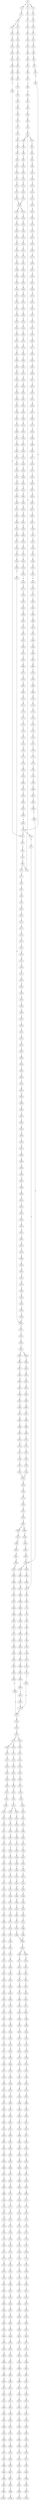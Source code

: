 strict digraph  {
	S0 -> S1 [ label = T ];
	S0 -> S2 [ label = C ];
	S0 -> S3 [ label = G ];
	S1 -> S4 [ label = C ];
	S2 -> S5 [ label = C ];
	S3 -> S6 [ label = C ];
	S4 -> S7 [ label = G ];
	S5 -> S8 [ label = G ];
	S6 -> S9 [ label = G ];
	S7 -> S10 [ label = T ];
	S8 -> S11 [ label = C ];
	S8 -> S12 [ label = T ];
	S9 -> S13 [ label = C ];
	S10 -> S14 [ label = A ];
	S11 -> S15 [ label = A ];
	S12 -> S16 [ label = A ];
	S13 -> S17 [ label = A ];
	S14 -> S18 [ label = C ];
	S15 -> S19 [ label = C ];
	S16 -> S20 [ label = C ];
	S17 -> S21 [ label = C ];
	S18 -> S22 [ label = T ];
	S19 -> S23 [ label = G ];
	S20 -> S24 [ label = G ];
	S21 -> S25 [ label = G ];
	S22 -> S26 [ label = T ];
	S23 -> S27 [ label = T ];
	S24 -> S28 [ label = T ];
	S25 -> S29 [ label = T ];
	S26 -> S30 [ label = C ];
	S27 -> S31 [ label = C ];
	S28 -> S32 [ label = C ];
	S29 -> S33 [ label = C ];
	S30 -> S34 [ label = A ];
	S31 -> S35 [ label = G ];
	S32 -> S36 [ label = C ];
	S33 -> S37 [ label = C ];
	S34 -> S38 [ label = A ];
	S35 -> S39 [ label = A ];
	S36 -> S40 [ label = A ];
	S37 -> S41 [ label = A ];
	S38 -> S42 [ label = G ];
	S39 -> S43 [ label = G ];
	S40 -> S44 [ label = G ];
	S41 -> S45 [ label = G ];
	S42 -> S46 [ label = C ];
	S43 -> S47 [ label = C ];
	S44 -> S48 [ label = C ];
	S45 -> S49 [ label = C ];
	S46 -> S50 [ label = G ];
	S47 -> S51 [ label = G ];
	S48 -> S52 [ label = G ];
	S49 -> S53 [ label = T ];
	S49 -> S52 [ label = G ];
	S50 -> S54 [ label = A ];
	S51 -> S55 [ label = A ];
	S52 -> S56 [ label = A ];
	S53 -> S57 [ label = T ];
	S54 -> S58 [ label = G ];
	S55 -> S59 [ label = G ];
	S56 -> S60 [ label = G ];
	S57 -> S61 [ label = C ];
	S58 -> S62 [ label = T ];
	S59 -> S63 [ label = T ];
	S60 -> S64 [ label = T ];
	S61 -> S65 [ label = A ];
	S62 -> S66 [ label = C ];
	S63 -> S67 [ label = C ];
	S64 -> S68 [ label = C ];
	S65 -> S69 [ label = C ];
	S66 -> S70 [ label = C ];
	S67 -> S71 [ label = G ];
	S68 -> S72 [ label = C ];
	S68 -> S73 [ label = T ];
	S69 -> S74 [ label = G ];
	S70 -> S75 [ label = C ];
	S71 -> S76 [ label = A ];
	S72 -> S75 [ label = C ];
	S73 -> S77 [ label = C ];
	S74 -> S78 [ label = C ];
	S75 -> S79 [ label = T ];
	S75 -> S80 [ label = G ];
	S76 -> S81 [ label = A ];
	S77 -> S82 [ label = G ];
	S78 -> S83 [ label = C ];
	S79 -> S84 [ label = C ];
	S80 -> S85 [ label = C ];
	S81 -> S86 [ label = C ];
	S82 -> S87 [ label = T ];
	S83 -> S88 [ label = C ];
	S84 -> S89 [ label = C ];
	S85 -> S90 [ label = C ];
	S86 -> S91 [ label = C ];
	S87 -> S92 [ label = C ];
	S88 -> S93 [ label = T ];
	S89 -> S94 [ label = G ];
	S90 -> S95 [ label = T ];
	S91 -> S96 [ label = T ];
	S92 -> S97 [ label = T ];
	S93 -> S98 [ label = T ];
	S94 -> S99 [ label = G ];
	S95 -> S100 [ label = G ];
	S96 -> S101 [ label = G ];
	S97 -> S102 [ label = G ];
	S98 -> S103 [ label = C ];
	S99 -> S104 [ label = T ];
	S100 -> S105 [ label = T ];
	S101 -> S106 [ label = T ];
	S102 -> S107 [ label = T ];
	S103 -> S108 [ label = A ];
	S104 -> S109 [ label = C ];
	S105 -> S110 [ label = C ];
	S106 -> S111 [ label = C ];
	S107 -> S112 [ label = T ];
	S108 -> S113 [ label = T ];
	S109 -> S114 [ label = T ];
	S110 -> S115 [ label = G ];
	S111 -> S116 [ label = G ];
	S112 -> S117 [ label = C ];
	S113 -> S118 [ label = C ];
	S114 -> S119 [ label = G ];
	S115 -> S120 [ label = C ];
	S116 -> S121 [ label = C ];
	S117 -> S122 [ label = C ];
	S118 -> S123 [ label = C ];
	S119 -> S124 [ label = G ];
	S120 -> S125 [ label = G ];
	S121 -> S126 [ label = G ];
	S122 -> S127 [ label = G ];
	S123 -> S128 [ label = A ];
	S124 -> S129 [ label = A ];
	S125 -> S130 [ label = C ];
	S126 -> S130 [ label = C ];
	S127 -> S131 [ label = T ];
	S128 -> S132 [ label = G ];
	S129 -> S133 [ label = G ];
	S130 -> S134 [ label = G ];
	S130 -> S135 [ label = A ];
	S131 -> S136 [ label = G ];
	S132 -> S137 [ label = A ];
	S133 -> S138 [ label = G ];
	S134 -> S139 [ label = A ];
	S135 -> S140 [ label = A ];
	S136 -> S141 [ label = G ];
	S137 -> S142 [ label = A ];
	S138 -> S143 [ label = G ];
	S139 -> S144 [ label = G ];
	S140 -> S145 [ label = C ];
	S141 -> S146 [ label = C ];
	S142 -> S147 [ label = C ];
	S143 -> S148 [ label = T ];
	S144 -> S149 [ label = C ];
	S145 -> S150 [ label = C ];
	S146 -> S151 [ label = C ];
	S147 -> S152 [ label = C ];
	S148 -> S153 [ label = G ];
	S149 -> S154 [ label = A ];
	S150 -> S155 [ label = C ];
	S151 -> S156 [ label = C ];
	S152 -> S157 [ label = A ];
	S152 -> S158 [ label = G ];
	S153 -> S159 [ label = T ];
	S154 -> S160 [ label = G ];
	S155 -> S161 [ label = G ];
	S156 -> S162 [ label = G ];
	S157 -> S163 [ label = G ];
	S157 -> S164 [ label = C ];
	S158 -> S165 [ label = G ];
	S159 -> S166 [ label = T ];
	S160 -> S167 [ label = T ];
	S161 -> S168 [ label = T ];
	S162 -> S169 [ label = T ];
	S163 -> S170 [ label = A ];
	S164 -> S171 [ label = C ];
	S165 -> S172 [ label = A ];
	S166 -> S173 [ label = C ];
	S167 -> S174 [ label = G ];
	S168 -> S175 [ label = A ];
	S169 -> S176 [ label = C ];
	S170 -> S177 [ label = C ];
	S171 -> S178 [ label = A ];
	S172 -> S179 [ label = C ];
	S173 -> S180 [ label = C ];
	S174 -> S181 [ label = C ];
	S175 -> S182 [ label = C ];
	S176 -> S183 [ label = C ];
	S177 -> S184 [ label = T ];
	S178 -> S185 [ label = C ];
	S179 -> S186 [ label = G ];
	S180 -> S187 [ label = A ];
	S181 -> S188 [ label = A ];
	S182 -> S189 [ label = A ];
	S183 -> S190 [ label = A ];
	S184 -> S191 [ label = C ];
	S185 -> S192 [ label = C ];
	S186 -> S193 [ label = C ];
	S187 -> S194 [ label = G ];
	S188 -> S195 [ label = A ];
	S189 -> S196 [ label = G ];
	S190 -> S197 [ label = G ];
	S191 -> S198 [ label = C ];
	S192 -> S199 [ label = C ];
	S193 -> S200 [ label = C ];
	S194 -> S201 [ label = C ];
	S195 -> S202 [ label = C ];
	S196 -> S203 [ label = C ];
	S197 -> S204 [ label = T ];
	S198 -> S205 [ label = C ];
	S199 -> S206 [ label = C ];
	S200 -> S207 [ label = C ];
	S201 -> S208 [ label = A ];
	S202 -> S209 [ label = A ];
	S203 -> S210 [ label = A ];
	S204 -> S211 [ label = A ];
	S205 -> S212 [ label = A ];
	S206 -> S213 [ label = T ];
	S207 -> S214 [ label = A ];
	S208 -> S215 [ label = G ];
	S209 -> S216 [ label = G ];
	S210 -> S217 [ label = G ];
	S211 -> S218 [ label = G ];
	S212 -> S219 [ label = T ];
	S213 -> S220 [ label = T ];
	S214 -> S221 [ label = T ];
	S215 -> S222 [ label = A ];
	S216 -> S223 [ label = C ];
	S217 -> S224 [ label = G ];
	S218 -> S225 [ label = C ];
	S219 -> S226 [ label = C ];
	S220 -> S227 [ label = C ];
	S221 -> S228 [ label = C ];
	S222 -> S229 [ label = T ];
	S223 -> S230 [ label = T ];
	S224 -> S231 [ label = T ];
	S225 -> S232 [ label = T ];
	S226 -> S233 [ label = T ];
	S227 -> S234 [ label = C ];
	S227 -> S235 [ label = G ];
	S228 -> S236 [ label = G ];
	S229 -> S237 [ label = A ];
	S230 -> S238 [ label = A ];
	S231 -> S239 [ label = G ];
	S232 -> S240 [ label = C ];
	S233 -> S241 [ label = G ];
	S234 -> S242 [ label = T ];
	S235 -> S243 [ label = A ];
	S236 -> S244 [ label = T ];
	S237 -> S245 [ label = A ];
	S238 -> S246 [ label = C ];
	S239 -> S247 [ label = C ];
	S240 -> S248 [ label = C ];
	S241 -> S249 [ label = C ];
	S242 -> S250 [ label = G ];
	S243 -> S251 [ label = T ];
	S244 -> S252 [ label = C ];
	S245 -> S253 [ label = A ];
	S246 -> S254 [ label = G ];
	S247 -> S255 [ label = A ];
	S248 -> S256 [ label = A ];
	S249 -> S257 [ label = C ];
	S250 -> S258 [ label = T ];
	S251 -> S259 [ label = C ];
	S252 -> S260 [ label = C ];
	S253 -> S261 [ label = A ];
	S254 -> S262 [ label = A ];
	S255 -> S263 [ label = C ];
	S256 -> S264 [ label = C ];
	S257 -> S265 [ label = A ];
	S258 -> S266 [ label = C ];
	S259 -> S267 [ label = G ];
	S260 -> S268 [ label = T ];
	S261 -> S269 [ label = A ];
	S262 -> S270 [ label = G ];
	S263 -> S271 [ label = G ];
	S264 -> S272 [ label = C ];
	S265 -> S273 [ label = G ];
	S266 -> S274 [ label = C ];
	S267 -> S275 [ label = T ];
	S268 -> S276 [ label = C ];
	S269 -> S277 [ label = C ];
	S270 -> S278 [ label = A ];
	S271 -> S279 [ label = C ];
	S272 -> S280 [ label = G ];
	S273 -> S281 [ label = T ];
	S274 -> S282 [ label = T ];
	S275 -> S283 [ label = T ];
	S276 -> S284 [ label = T ];
	S277 -> S285 [ label = T ];
	S278 -> S286 [ label = A ];
	S279 -> S287 [ label = G ];
	S280 -> S288 [ label = G ];
	S281 -> S289 [ label = C ];
	S282 -> S290 [ label = T ];
	S283 -> S291 [ label = T ];
	S284 -> S292 [ label = T ];
	S285 -> S293 [ label = T ];
	S286 -> S294 [ label = C ];
	S287 -> S295 [ label = G ];
	S288 -> S296 [ label = A ];
	S289 -> S297 [ label = G ];
	S290 -> S298 [ label = G ];
	S291 -> S299 [ label = G ];
	S292 -> S300 [ label = C ];
	S293 -> S301 [ label = T ];
	S294 -> S302 [ label = T ];
	S295 -> S303 [ label = T ];
	S296 -> S304 [ label = C ];
	S297 -> S305 [ label = T ];
	S298 -> S306 [ label = T ];
	S299 -> S307 [ label = T ];
	S300 -> S308 [ label = T ];
	S301 -> S309 [ label = G ];
	S302 -> S310 [ label = G ];
	S303 -> S311 [ label = G ];
	S304 -> S312 [ label = G ];
	S305 -> S313 [ label = A ];
	S306 -> S314 [ label = A ];
	S307 -> S315 [ label = A ];
	S308 -> S316 [ label = C ];
	S309 -> S317 [ label = C ];
	S310 -> S318 [ label = G ];
	S311 -> S319 [ label = C ];
	S312 -> S320 [ label = T ];
	S313 -> S321 [ label = A ];
	S314 -> S322 [ label = G ];
	S315 -> S323 [ label = G ];
	S316 -> S324 [ label = G ];
	S317 -> S325 [ label = C ];
	S318 -> S326 [ label = C ];
	S319 -> S327 [ label = C ];
	S320 -> S328 [ label = C ];
	S321 -> S329 [ label = G ];
	S322 -> S330 [ label = G ];
	S323 -> S331 [ label = G ];
	S324 -> S332 [ label = G ];
	S325 -> S333 [ label = G ];
	S326 -> S334 [ label = G ];
	S327 -> S335 [ label = G ];
	S328 -> S336 [ label = G ];
	S329 -> S337 [ label = A ];
	S330 -> S338 [ label = A ];
	S331 -> S339 [ label = A ];
	S332 -> S340 [ label = A ];
	S333 -> S341 [ label = T ];
	S334 -> S342 [ label = C ];
	S335 -> S343 [ label = C ];
	S336 -> S344 [ label = T ];
	S337 -> S345 [ label = C ];
	S338 -> S346 [ label = G ];
	S339 -> S347 [ label = A ];
	S340 -> S348 [ label = G ];
	S341 -> S349 [ label = A ];
	S342 -> S350 [ label = A ];
	S343 -> S351 [ label = A ];
	S344 -> S352 [ label = G ];
	S345 -> S353 [ label = G ];
	S346 -> S354 [ label = A ];
	S347 -> S355 [ label = A ];
	S348 -> S356 [ label = A ];
	S349 -> S357 [ label = G ];
	S350 -> S358 [ label = G ];
	S351 -> S359 [ label = A ];
	S352 -> S360 [ label = A ];
	S353 -> S361 [ label = G ];
	S354 -> S362 [ label = G ];
	S355 -> S363 [ label = G ];
	S356 -> S364 [ label = G ];
	S357 -> S365 [ label = C ];
	S358 -> S366 [ label = C ];
	S359 -> S367 [ label = C ];
	S360 -> S368 [ label = C ];
	S361 -> S369 [ label = C ];
	S362 -> S370 [ label = G ];
	S363 -> S371 [ label = G ];
	S364 -> S372 [ label = G ];
	S365 -> S373 [ label = C ];
	S366 -> S374 [ label = G ];
	S367 -> S375 [ label = C ];
	S368 -> S376 [ label = C ];
	S369 -> S377 [ label = T ];
	S370 -> S378 [ label = T ];
	S371 -> S379 [ label = T ];
	S372 -> S380 [ label = T ];
	S373 -> S381 [ label = G ];
	S374 -> S382 [ label = G ];
	S375 -> S383 [ label = A ];
	S376 -> S384 [ label = G ];
	S377 -> S385 [ label = C ];
	S378 -> S386 [ label = C ];
	S379 -> S387 [ label = C ];
	S380 -> S388 [ label = C ];
	S381 -> S389 [ label = G ];
	S382 -> S390 [ label = G ];
	S383 -> S391 [ label = G ];
	S384 -> S392 [ label = G ];
	S385 -> S393 [ label = T ];
	S386 -> S394 [ label = C ];
	S387 -> S395 [ label = C ];
	S388 -> S394 [ label = C ];
	S389 -> S396 [ label = T ];
	S390 -> S397 [ label = T ];
	S391 -> S398 [ label = T ];
	S392 -> S399 [ label = T ];
	S393 -> S400 [ label = C ];
	S394 -> S401 [ label = C ];
	S395 -> S402 [ label = C ];
	S396 -> S403 [ label = G ];
	S397 -> S404 [ label = G ];
	S398 -> S405 [ label = C ];
	S399 -> S406 [ label = C ];
	S400 -> S407 [ label = G ];
	S401 -> S408 [ label = A ];
	S401 -> S409 [ label = G ];
	S402 -> S410 [ label = G ];
	S403 -> S411 [ label = A ];
	S404 -> S412 [ label = C ];
	S405 -> S413 [ label = G ];
	S406 -> S414 [ label = G ];
	S407 -> S415 [ label = A ];
	S408 -> S416 [ label = G ];
	S409 -> S417 [ label = G ];
	S410 -> S418 [ label = A ];
	S411 -> S419 [ label = C ];
	S412 -> S420 [ label = C ];
	S413 -> S421 [ label = C ];
	S414 -> S422 [ label = C ];
	S415 -> S423 [ label = A ];
	S416 -> S424 [ label = A ];
	S417 -> S425 [ label = A ];
	S418 -> S426 [ label = A ];
	S419 -> S427 [ label = G ];
	S420 -> S428 [ label = G ];
	S421 -> S429 [ label = G ];
	S422 -> S430 [ label = G ];
	S423 -> S431 [ label = G ];
	S424 -> S432 [ label = G ];
	S425 -> S433 [ label = G ];
	S426 -> S434 [ label = G ];
	S427 -> S435 [ label = T ];
	S428 -> S436 [ label = C ];
	S429 -> S437 [ label = C ];
	S430 -> S438 [ label = T ];
	S431 -> S439 [ label = T ];
	S432 -> S440 [ label = C ];
	S433 -> S441 [ label = G ];
	S434 -> S442 [ label = T ];
	S435 -> S443 [ label = G ];
	S436 -> S444 [ label = C ];
	S437 -> S445 [ label = A ];
	S438 -> S446 [ label = A ];
	S439 -> S447 [ label = C ];
	S440 -> S448 [ label = C ];
	S441 -> S449 [ label = C ];
	S442 -> S450 [ label = C ];
	S443 -> S451 [ label = G ];
	S444 -> S452 [ label = G ];
	S445 -> S453 [ label = G ];
	S446 -> S454 [ label = G ];
	S447 -> S455 [ label = G ];
	S448 -> S456 [ label = A ];
	S449 -> S457 [ label = G ];
	S450 -> S458 [ label = G ];
	S451 -> S459 [ label = G ];
	S452 -> S460 [ label = G ];
	S453 -> S461 [ label = C ];
	S454 -> S462 [ label = C ];
	S455 -> S463 [ label = C ];
	S456 -> S464 [ label = C ];
	S457 -> S465 [ label = T ];
	S458 -> S466 [ label = A ];
	S459 -> S467 [ label = T ];
	S460 -> S468 [ label = T ];
	S461 -> S469 [ label = C ];
	S462 -> S470 [ label = C ];
	S463 -> S471 [ label = G ];
	S464 -> S472 [ label = G ];
	S465 -> S473 [ label = G ];
	S466 -> S474 [ label = G ];
	S467 -> S475 [ label = A ];
	S468 -> S476 [ label = G ];
	S469 -> S477 [ label = G ];
	S470 -> S478 [ label = G ];
	S471 -> S479 [ label = G ];
	S472 -> S480 [ label = G ];
	S473 -> S481 [ label = G ];
	S474 -> S482 [ label = G ];
	S475 -> S483 [ label = C ];
	S476 -> S484 [ label = G ];
	S477 -> S485 [ label = G ];
	S478 -> S486 [ label = C ];
	S479 -> S487 [ label = C ];
	S480 -> S488 [ label = T ];
	S481 -> S489 [ label = T ];
	S482 -> S490 [ label = T ];
	S483 -> S491 [ label = T ];
	S484 -> S492 [ label = T ];
	S485 -> S493 [ label = T ];
	S486 -> S494 [ label = T ];
	S487 -> S495 [ label = T ];
	S488 -> S496 [ label = T ];
	S489 -> S497 [ label = A ];
	S490 -> S498 [ label = A ];
	S491 -> S499 [ label = A ];
	S492 -> S500 [ label = G ];
	S493 -> S501 [ label = G ];
	S494 -> S502 [ label = G ];
	S495 -> S503 [ label = A ];
	S496 -> S504 [ label = A ];
	S497 -> S505 [ label = T ];
	S498 -> S506 [ label = T ];
	S499 -> S507 [ label = T ];
	S500 -> S508 [ label = G ];
	S501 -> S509 [ label = G ];
	S502 -> S510 [ label = G ];
	S503 -> S511 [ label = T ];
	S504 -> S512 [ label = C ];
	S505 -> S513 [ label = G ];
	S506 -> S514 [ label = A ];
	S507 -> S515 [ label = T ];
	S508 -> S516 [ label = A ];
	S509 -> S517 [ label = A ];
	S510 -> S518 [ label = A ];
	S511 -> S519 [ label = A ];
	S512 -> S520 [ label = T ];
	S513 -> S521 [ label = A ];
	S514 -> S522 [ label = A ];
	S515 -> S523 [ label = G ];
	S516 -> S524 [ label = A ];
	S517 -> S525 [ label = A ];
	S518 -> S526 [ label = A ];
	S519 -> S527 [ label = G ];
	S520 -> S528 [ label = G ];
	S521 -> S529 [ label = G ];
	S522 -> S530 [ label = G ];
	S523 -> S531 [ label = G ];
	S524 -> S532 [ label = C ];
	S525 -> S533 [ label = G ];
	S526 -> S534 [ label = G ];
	S527 -> S535 [ label = T ];
	S528 -> S536 [ label = C ];
	S529 -> S537 [ label = C ];
	S530 -> S538 [ label = T ];
	S531 -> S539 [ label = A ];
	S532 -> S540 [ label = C ];
	S533 -> S541 [ label = A ];
	S534 -> S542 [ label = A ];
	S535 -> S543 [ label = A ];
	S536 -> S544 [ label = A ];
	S537 -> S545 [ label = G ];
	S538 -> S546 [ label = C ];
	S539 -> S547 [ label = A ];
	S540 -> S548 [ label = T ];
	S541 -> S549 [ label = A ];
	S542 -> S550 [ label = A ];
	S543 -> S551 [ label = G ];
	S544 -> S552 [ label = G ];
	S545 -> S553 [ label = G ];
	S546 -> S554 [ label = G ];
	S547 -> S555 [ label = C ];
	S548 -> S556 [ label = C ];
	S549 -> S557 [ label = C ];
	S550 -> S558 [ label = C ];
	S551 -> S559 [ label = C ];
	S552 -> S560 [ label = A ];
	S553 -> S561 [ label = T ];
	S554 -> S562 [ label = T ];
	S555 -> S563 [ label = G ];
	S556 -> S564 [ label = G ];
	S557 -> S565 [ label = G ];
	S558 -> S565 [ label = G ];
	S559 -> S566 [ label = C ];
	S560 -> S567 [ label = C ];
	S561 -> S568 [ label = C ];
	S562 -> S569 [ label = G ];
	S563 -> S570 [ label = G ];
	S564 -> S571 [ label = G ];
	S565 -> S572 [ label = G ];
	S566 -> S573 [ label = G ];
	S567 -> S574 [ label = G ];
	S568 -> S575 [ label = G ];
	S569 -> S576 [ label = G ];
	S570 -> S577 [ label = T ];
	S571 -> S578 [ label = C ];
	S572 -> S579 [ label = C ];
	S573 -> S580 [ label = A ];
	S574 -> S581 [ label = G ];
	S575 -> S582 [ label = C ];
	S576 -> S583 [ label = T ];
	S577 -> S584 [ label = A ];
	S578 -> S585 [ label = A ];
	S579 -> S586 [ label = A ];
	S580 -> S587 [ label = A ];
	S581 -> S588 [ label = A ];
	S582 -> S589 [ label = A ];
	S583 -> S590 [ label = A ];
	S584 -> S591 [ label = C ];
	S585 -> S592 [ label = C ];
	S586 -> S593 [ label = C ];
	S587 -> S594 [ label = A ];
	S588 -> S595 [ label = C ];
	S589 -> S596 [ label = C ];
	S590 -> S597 [ label = C ];
	S591 -> S598 [ label = G ];
	S592 -> S599 [ label = G ];
	S593 -> S600 [ label = C ];
	S593 -> S601 [ label = T ];
	S594 -> S602 [ label = C ];
	S595 -> S603 [ label = A ];
	S596 -> S604 [ label = G ];
	S597 -> S605 [ label = C ];
	S598 -> S606 [ label = A ];
	S599 -> S607 [ label = C ];
	S600 -> S608 [ label = G ];
	S601 -> S609 [ label = G ];
	S602 -> S610 [ label = C ];
	S603 -> S611 [ label = C ];
	S604 -> S612 [ label = C ];
	S605 -> S613 [ label = G ];
	S606 -> S614 [ label = A ];
	S607 -> S615 [ label = G ];
	S608 -> S616 [ label = G ];
	S609 -> S617 [ label = G ];
	S610 -> S618 [ label = C ];
	S611 -> S619 [ label = A ];
	S612 -> S620 [ label = G ];
	S613 -> S621 [ label = G ];
	S614 -> S622 [ label = G ];
	S615 -> S623 [ label = C ];
	S616 -> S624 [ label = G ];
	S617 -> S625 [ label = G ];
	S618 -> S626 [ label = C ];
	S619 -> S627 [ label = C ];
	S620 -> S628 [ label = C ];
	S621 -> S629 [ label = T ];
	S622 -> S630 [ label = A ];
	S623 -> S631 [ label = G ];
	S624 -> S632 [ label = A ];
	S625 -> S633 [ label = A ];
	S626 -> S634 [ label = G ];
	S627 -> S635 [ label = C ];
	S628 -> S636 [ label = G ];
	S629 -> S637 [ label = G ];
	S630 -> S638 [ label = A ];
	S631 -> S639 [ label = C ];
	S632 -> S640 [ label = A ];
	S633 -> S641 [ label = A ];
	S634 -> S642 [ label = A ];
	S635 -> S643 [ label = T ];
	S636 -> S644 [ label = G ];
	S637 -> S645 [ label = G ];
	S638 -> S646 [ label = G ];
	S639 -> S647 [ label = G ];
	S640 -> S648 [ label = T ];
	S641 -> S649 [ label = C ];
	S642 -> S650 [ label = C ];
	S643 -> S651 [ label = C ];
	S644 -> S652 [ label = C ];
	S645 -> S653 [ label = T ];
	S646 -> S654 [ label = T ];
	S647 -> S655 [ label = T ];
	S648 -> S656 [ label = T ];
	S649 -> S657 [ label = T ];
	S650 -> S658 [ label = T ];
	S651 -> S659 [ label = T ];
	S652 -> S660 [ label = T ];
	S653 -> S661 [ label = T ];
	S654 -> S662 [ label = G ];
	S655 -> S663 [ label = C ];
	S656 -> S664 [ label = G ];
	S657 -> S665 [ label = G ];
	S658 -> S666 [ label = A ];
	S659 -> S667 [ label = A ];
	S660 -> S668 [ label = G ];
	S661 -> S669 [ label = A ];
	S662 -> S670 [ label = T ];
	S663 -> S671 [ label = G ];
	S664 -> S672 [ label = A ];
	S665 -> S673 [ label = G ];
	S666 -> S674 [ label = G ];
	S667 -> S675 [ label = G ];
	S668 -> S676 [ label = G ];
	S669 -> S677 [ label = G ];
	S670 -> S678 [ label = C ];
	S671 -> S679 [ label = A ];
	S672 -> S680 [ label = A ];
	S673 -> S681 [ label = A ];
	S674 -> S682 [ label = A ];
	S675 -> S683 [ label = A ];
	S676 -> S684 [ label = A ];
	S677 -> S685 [ label = A ];
	S678 -> S686 [ label = C ];
	S679 -> S687 [ label = C ];
	S680 -> S688 [ label = C ];
	S681 -> S689 [ label = C ];
	S682 -> S690 [ label = A ];
	S683 -> S691 [ label = A ];
	S684 -> S692 [ label = A ];
	S685 -> S693 [ label = A ];
	S686 -> S694 [ label = T ];
	S687 -> S695 [ label = G ];
	S688 -> S696 [ label = C ];
	S689 -> S697 [ label = C ];
	S690 -> S698 [ label = T ];
	S691 -> S699 [ label = C ];
	S692 -> S700 [ label = T ];
	S693 -> S701 [ label = G ];
	S694 -> S702 [ label = G ];
	S695 -> S703 [ label = C ];
	S696 -> S704 [ label = C ];
	S697 -> S705 [ label = C ];
	S698 -> S706 [ label = C ];
	S699 -> S707 [ label = G ];
	S700 -> S708 [ label = G ];
	S701 -> S709 [ label = G ];
	S702 -> S710 [ label = G ];
	S703 -> S711 [ label = G ];
	S704 -> S712 [ label = G ];
	S705 -> S713 [ label = G ];
	S706 -> S714 [ label = G ];
	S707 -> S715 [ label = A ];
	S708 -> S716 [ label = G ];
	S709 -> S717 [ label = G ];
	S710 -> S718 [ label = C ];
	S711 -> S719 [ label = C ];
	S712 -> S720 [ label = T ];
	S713 -> S721 [ label = T ];
	S714 -> S722 [ label = G ];
	S715 -> S723 [ label = G ];
	S716 -> S724 [ label = G ];
	S717 -> S725 [ label = G ];
	S718 -> S726 [ label = C ];
	S719 -> S727 [ label = C ];
	S720 -> S728 [ label = C ];
	S721 -> S729 [ label = C ];
	S722 -> S730 [ label = G ];
	S723 -> S731 [ label = G ];
	S724 -> S732 [ label = G ];
	S725 -> S733 [ label = G ];
	S726 -> S734 [ label = T ];
	S727 -> S735 [ label = T ];
	S728 -> S736 [ label = T ];
	S729 -> S737 [ label = T ];
	S730 -> S738 [ label = T ];
	S731 -> S739 [ label = T ];
	S732 -> S740 [ label = T ];
	S733 -> S741 [ label = T ];
	S734 -> S742 [ label = G ];
	S735 -> S743 [ label = C ];
	S736 -> S744 [ label = C ];
	S737 -> S745 [ label = C ];
	S738 -> S746 [ label = A ];
	S739 -> S747 [ label = G ];
	S740 -> S748 [ label = C ];
	S741 -> S749 [ label = C ];
	S742 -> S750 [ label = G ];
	S743 -> S751 [ label = G ];
	S744 -> S752 [ label = G ];
	S745 -> S752 [ label = G ];
	S746 -> S753 [ label = T ];
	S747 -> S754 [ label = T ];
	S748 -> S755 [ label = C ];
	S749 -> S756 [ label = C ];
	S750 -> S757 [ label = G ];
	S751 -> S758 [ label = G ];
	S752 -> S759 [ label = G ];
	S753 -> S760 [ label = C ];
	S754 -> S761 [ label = C ];
	S755 -> S762 [ label = G ];
	S756 -> S763 [ label = G ];
	S757 -> S764 [ label = T ];
	S758 -> S765 [ label = G ];
	S759 -> S766 [ label = C ];
	S760 -> S767 [ label = C ];
	S761 -> S768 [ label = C ];
	S762 -> S769 [ label = C ];
	S763 -> S770 [ label = T ];
	S764 -> S771 [ label = C ];
	S765 -> S772 [ label = C ];
	S766 -> S773 [ label = A ];
	S767 -> S774 [ label = C ];
	S768 -> S775 [ label = C ];
	S769 -> S776 [ label = C ];
	S770 -> S777 [ label = C ];
	S771 -> S778 [ label = C ];
	S772 -> S779 [ label = T ];
	S773 -> S780 [ label = C ];
	S774 -> S781 [ label = G ];
	S775 -> S782 [ label = T ];
	S776 -> S783 [ label = G ];
	S777 -> S784 [ label = G ];
	S778 -> S785 [ label = C ];
	S779 -> S786 [ label = C ];
	S780 -> S787 [ label = C ];
	S781 -> S788 [ label = A ];
	S782 -> S789 [ label = G ];
	S783 -> S790 [ label = G ];
	S784 -> S791 [ label = G ];
	S785 -> S792 [ label = G ];
	S786 -> S793 [ label = A ];
	S787 -> S794 [ label = G ];
	S788 -> S795 [ label = A ];
	S789 -> S796 [ label = T ];
	S790 -> S797 [ label = A ];
	S791 -> S798 [ label = A ];
	S792 -> S799 [ label = A ];
	S793 -> S800 [ label = C ];
	S794 -> S801 [ label = A ];
	S795 -> S802 [ label = A ];
	S796 -> S803 [ label = C ];
	S797 -> S804 [ label = A ];
	S798 -> S805 [ label = A ];
	S799 -> S806 [ label = G ];
	S800 -> S807 [ label = G ];
	S801 -> S808 [ label = G ];
	S801 -> S809 [ label = A ];
	S802 -> S810 [ label = G ];
	S803 -> S811 [ label = C ];
	S804 -> S812 [ label = C ];
	S805 -> S813 [ label = C ];
	S806 -> S814 [ label = T ];
	S807 -> S815 [ label = T ];
	S808 -> S816 [ label = T ];
	S809 -> S817 [ label = T ];
	S810 -> S818 [ label = T ];
	S811 -> S819 [ label = T ];
	S812 -> S820 [ label = T ];
	S813 -> S821 [ label = T ];
	S814 -> S822 [ label = C ];
	S815 -> S823 [ label = C ];
	S816 -> S824 [ label = C ];
	S817 -> S825 [ label = G ];
	S818 -> S826 [ label = G ];
	S819 -> S827 [ label = A ];
	S820 -> S828 [ label = G ];
	S821 -> S829 [ label = A ];
	S822 -> S830 [ label = C ];
	S823 -> S831 [ label = C ];
	S824 -> S832 [ label = C ];
	S825 -> S833 [ label = T ];
	S826 -> S834 [ label = T ];
	S827 -> S835 [ label = C ];
	S828 -> S836 [ label = C ];
	S829 -> S837 [ label = C ];
	S830 -> S838 [ label = A ];
	S831 -> S839 [ label = A ];
	S832 -> S840 [ label = A ];
	S833 -> S841 [ label = A ];
	S834 -> S842 [ label = C ];
	S835 -> S843 [ label = T ];
	S836 -> S844 [ label = A ];
	S837 -> S845 [ label = A ];
	S838 -> S846 [ label = G ];
	S839 -> S847 [ label = G ];
	S840 -> S846 [ label = G ];
	S841 -> S848 [ label = G ];
	S842 -> S849 [ label = G ];
	S843 -> S850 [ label = A ];
	S844 -> S851 [ label = A ];
	S845 -> S852 [ label = A ];
	S846 -> S853 [ label = T ];
	S846 -> S854 [ label = C ];
	S847 -> S49 [ label = C ];
	S848 -> S855 [ label = T ];
	S849 -> S856 [ label = T ];
	S850 -> S857 [ label = C ];
	S851 -> S858 [ label = C ];
	S852 -> S859 [ label = C ];
	S853 -> S860 [ label = A ];
	S854 -> S861 [ label = T ];
	S855 -> S862 [ label = T ];
	S856 -> S863 [ label = C ];
	S857 -> S864 [ label = C ];
	S858 -> S865 [ label = C ];
	S859 -> S866 [ label = G ];
	S860 -> S867 [ label = G ];
	S861 -> S868 [ label = T ];
	S862 -> S869 [ label = T ];
	S863 -> S870 [ label = G ];
	S864 -> S871 [ label = A ];
	S865 -> S872 [ label = A ];
	S866 -> S873 [ label = A ];
	S867 -> S874 [ label = G ];
	S868 -> S61 [ label = C ];
	S869 -> S875 [ label = C ];
	S870 -> S876 [ label = G ];
	S871 -> S877 [ label = G ];
	S872 -> S878 [ label = G ];
	S873 -> S879 [ label = A ];
	S874 -> S880 [ label = G ];
	S875 -> S881 [ label = A ];
	S876 -> S882 [ label = A ];
	S877 -> S883 [ label = G ];
	S878 -> S884 [ label = A ];
	S879 -> S885 [ label = A ];
	S880 -> S886 [ label = T ];
	S881 -> S887 [ label = C ];
	S882 -> S888 [ label = A ];
	S883 -> S889 [ label = A ];
	S884 -> S890 [ label = A ];
	S885 -> S891 [ label = A ];
	S886 -> S892 [ label = C ];
	S887 -> S893 [ label = T ];
	S888 -> S894 [ label = C ];
	S889 -> S895 [ label = G ];
	S890 -> S896 [ label = C ];
	S891 -> S897 [ label = C ];
	S892 -> S898 [ label = A ];
	S893 -> S899 [ label = C ];
	S894 -> S900 [ label = A ];
	S895 -> S901 [ label = A ];
	S896 -> S902 [ label = A ];
	S897 -> S903 [ label = A ];
	S898 -> S904 [ label = C ];
	S899 -> S905 [ label = C ];
	S900 -> S906 [ label = G ];
	S901 -> S907 [ label = G ];
	S902 -> S908 [ label = G ];
	S903 -> S909 [ label = G ];
	S904 -> S910 [ label = T ];
	S905 -> S911 [ label = T ];
	S906 -> S912 [ label = G ];
	S907 -> S913 [ label = T ];
	S908 -> S914 [ label = C ];
	S909 -> S915 [ label = A ];
	S910 -> S916 [ label = C ];
	S911 -> S917 [ label = T ];
	S912 -> S918 [ label = A ];
	S913 -> S919 [ label = C ];
	S914 -> S920 [ label = C ];
	S915 -> S921 [ label = A ];
	S916 -> S922 [ label = G ];
	S917 -> S923 [ label = T ];
	S918 -> S924 [ label = A ];
	S919 -> S925 [ label = A ];
	S920 -> S926 [ label = G ];
	S921 -> S927 [ label = G ];
	S922 -> S928 [ label = C ];
	S923 -> S929 [ label = C ];
	S924 -> S930 [ label = T ];
	S925 -> S931 [ label = G ];
	S926 -> S932 [ label = T ];
	S927 -> S933 [ label = G ];
	S928 -> S934 [ label = T ];
	S929 -> S935 [ label = A ];
	S930 -> S936 [ label = A ];
	S931 -> S937 [ label = G ];
	S932 -> S938 [ label = C ];
	S933 -> S939 [ label = G ];
	S934 -> S940 [ label = T ];
	S935 -> S941 [ label = T ];
	S936 -> S942 [ label = G ];
	S937 -> S943 [ label = A ];
	S938 -> S944 [ label = C ];
	S939 -> S945 [ label = G ];
	S940 -> S946 [ label = C ];
	S941 -> S947 [ label = C ];
	S942 -> S948 [ label = T ];
	S943 -> S949 [ label = C ];
	S944 -> S950 [ label = T ];
	S945 -> S951 [ label = T ];
	S946 -> S952 [ label = A ];
	S947 -> S953 [ label = C ];
	S948 -> S954 [ label = C ];
	S949 -> S955 [ label = C ];
	S950 -> S956 [ label = C ];
	S951 -> S957 [ label = C ];
	S952 -> S958 [ label = T ];
	S953 -> S959 [ label = A ];
	S954 -> S960 [ label = T ];
	S955 -> S961 [ label = A ];
	S956 -> S962 [ label = T ];
	S957 -> S963 [ label = T ];
	S958 -> S964 [ label = C ];
	S959 -> S965 [ label = G ];
	S960 -> S966 [ label = C ];
	S961 -> S967 [ label = G ];
	S962 -> S968 [ label = G ];
	S963 -> S969 [ label = C ];
	S964 -> S970 [ label = C ];
	S965 -> S137 [ label = A ];
	S966 -> S971 [ label = T ];
	S967 -> S972 [ label = T ];
	S968 -> S973 [ label = T ];
	S969 -> S974 [ label = T ];
	S970 -> S975 [ label = A ];
	S971 -> S976 [ label = C ];
	S972 -> S977 [ label = C ];
	S973 -> S978 [ label = C ];
	S974 -> S979 [ label = C ];
	S975 -> S132 [ label = G ];
	S976 -> S980 [ label = T ];
	S977 -> S981 [ label = T ];
	S978 -> S982 [ label = G ];
	S979 -> S983 [ label = G ];
	S980 -> S984 [ label = G ];
	S981 -> S985 [ label = C ];
	S982 -> S986 [ label = T ];
	S983 -> S987 [ label = T ];
	S984 -> S988 [ label = A ];
	S985 -> S989 [ label = T ];
	S986 -> S990 [ label = G ];
	S987 -> S991 [ label = G ];
	S988 -> S992 [ label = G ];
	S989 -> S993 [ label = G ];
	S990 -> S994 [ label = G ];
	S991 -> S995 [ label = G ];
	S992 -> S996 [ label = T ];
	S993 -> S997 [ label = T ];
	S994 -> S998 [ label = T ];
	S995 -> S999 [ label = T ];
	S996 -> S1000 [ label = A ];
	S997 -> S1001 [ label = A ];
	S998 -> S1002 [ label = A ];
	S999 -> S1003 [ label = A ];
}

